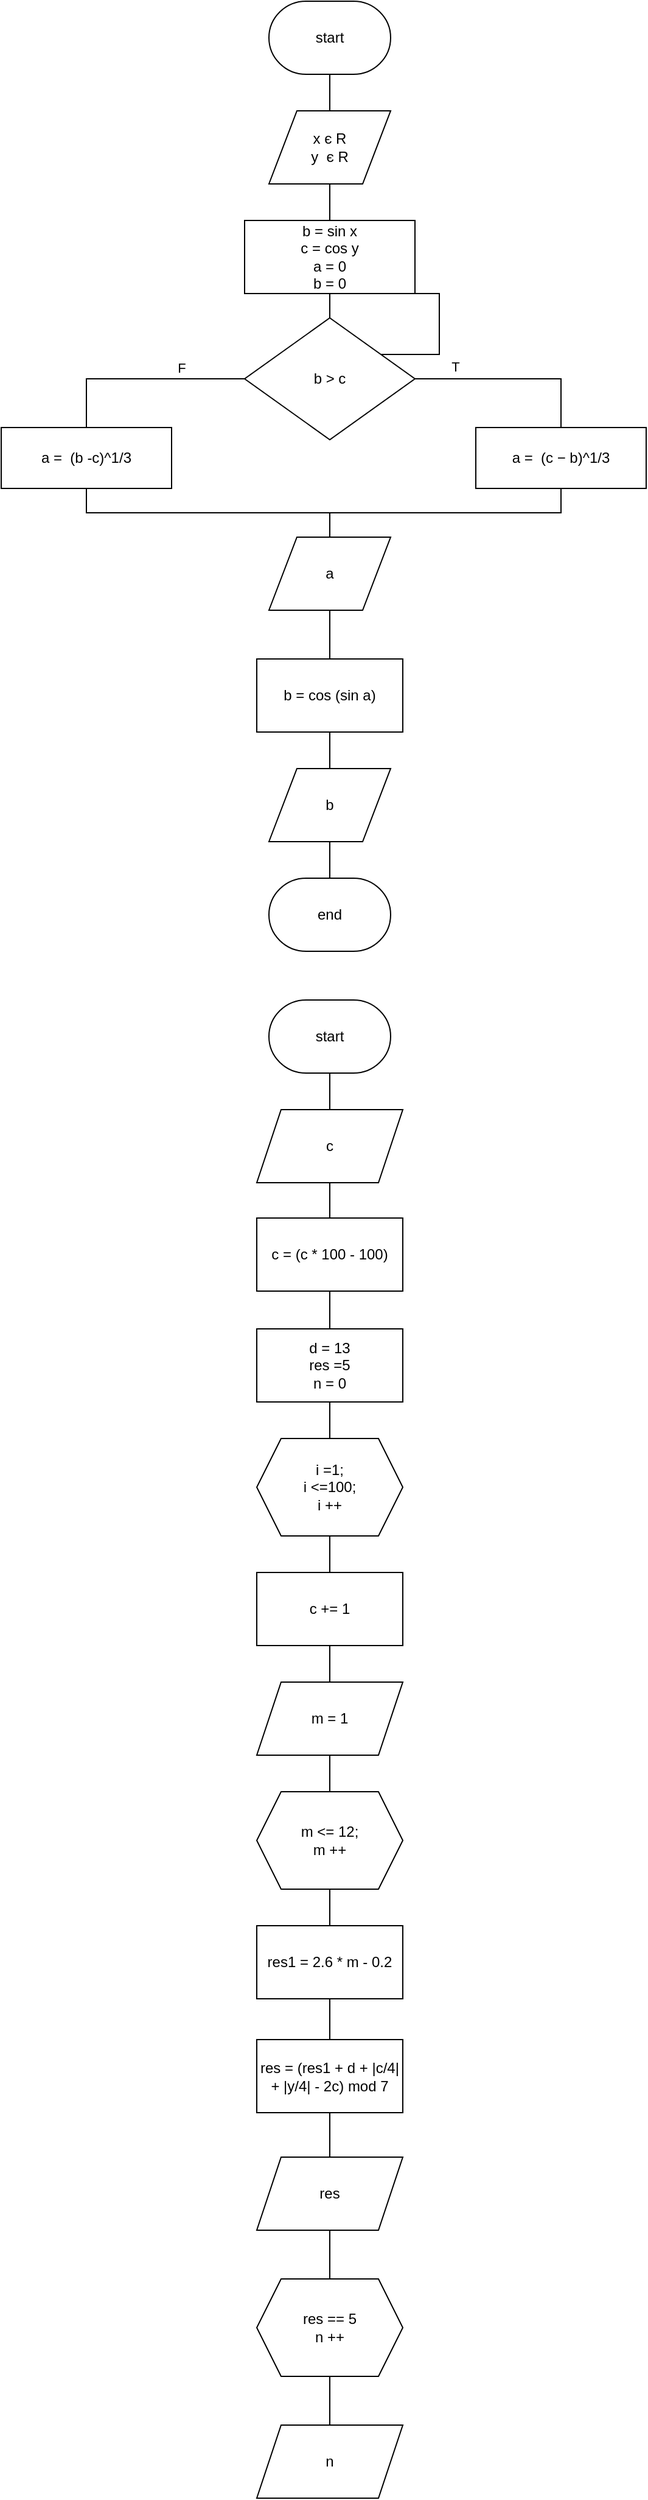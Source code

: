 <mxfile version="15.4.0" type="device"><diagram id="I0W2Qohkzi6I3-Mrmhtm" name="Страница 1"><mxGraphModel dx="1038" dy="616" grid="1" gridSize="10" guides="1" tooltips="1" connect="1" arrows="1" fold="1" page="1" pageScale="1" pageWidth="827" pageHeight="1169" math="0" shadow="0"><root><mxCell id="0"/><mxCell id="1" parent="0"/><mxCell id="5fQHci8d8ycx4KfslRKE-3" value="" style="edgeStyle=none;curved=1;sketch=0;orthogonalLoop=1;jettySize=auto;html=1;endArrow=none;endFill=0;startSize=14;endSize=14;sourcePerimeterSpacing=8;targetPerimeterSpacing=8;exitX=0.5;exitY=1;exitDx=0;exitDy=0;exitPerimeter=0;entryX=0.5;entryY=0;entryDx=0;entryDy=0;labelBackgroundColor=#DAD2D8;fontColor=#143642;" parent="1" source="5fQHci8d8ycx4KfslRKE-4" edge="1"><mxGeometry relative="1" as="geometry"><mxPoint x="390" y="110" as="targetPoint"/></mxGeometry></mxCell><mxCell id="5fQHci8d8ycx4KfslRKE-4" value="start" style="strokeWidth=1;html=1;shape=mxgraph.flowchart.terminator;whiteSpace=wrap;hachureGap=4;pointerEvents=0;sketch=0;" parent="1" vertex="1"><mxGeometry x="340" y="20" width="100" height="60" as="geometry"/></mxCell><mxCell id="5fQHci8d8ycx4KfslRKE-6" style="edgeStyle=none;curved=1;sketch=0;orthogonalLoop=1;jettySize=auto;html=1;exitX=0.5;exitY=0;exitDx=0;exitDy=0;entryX=0.5;entryY=1;entryDx=0;entryDy=0;endArrow=none;endFill=0;startSize=14;endSize=14;sourcePerimeterSpacing=8;targetPerimeterSpacing=8;labelBackgroundColor=#DAD2D8;fontColor=#143642;" parent="1" source="5fQHci8d8ycx4KfslRKE-7" edge="1"><mxGeometry relative="1" as="geometry"><mxPoint x="390" y="170" as="targetPoint"/></mxGeometry></mxCell><mxCell id="5fQHci8d8ycx4KfslRKE-12" style="edgeStyle=orthogonalEdgeStyle;rounded=0;orthogonalLoop=1;jettySize=auto;html=1;exitX=0.5;exitY=1;exitDx=0;exitDy=0;entryX=0.5;entryY=0;entryDx=0;entryDy=0;endArrow=none;endFill=0;" parent="1" source="5fQHci8d8ycx4KfslRKE-7" edge="1"><mxGeometry relative="1" as="geometry"><mxPoint x="390" y="280" as="targetPoint"/></mxGeometry></mxCell><mxCell id="5fQHci8d8ycx4KfslRKE-7" value="b = sin x&lt;br&gt;c = cos y&lt;br&gt;a = 0&lt;br&gt;b = 0" style="whiteSpace=wrap;html=1;sketch=0;hachureGap=4;pointerEvents=0;" parent="1" vertex="1"><mxGeometry x="320" y="200" width="140" height="60" as="geometry"/></mxCell><mxCell id="5fQHci8d8ycx4KfslRKE-18" style="edgeStyle=orthogonalEdgeStyle;rounded=0;orthogonalLoop=1;jettySize=auto;html=1;exitX=0.5;exitY=1;exitDx=0;exitDy=0;entryX=0.5;entryY=0;entryDx=0;entryDy=0;entryPerimeter=0;endArrow=none;endFill=0;" parent="1" target="5fQHci8d8ycx4KfslRKE-13" edge="1"><mxGeometry relative="1" as="geometry"><mxPoint x="390" y="330" as="sourcePoint"/></mxGeometry></mxCell><mxCell id="5fQHci8d8ycx4KfslRKE-16" style="edgeStyle=orthogonalEdgeStyle;rounded=0;orthogonalLoop=1;jettySize=auto;html=1;exitX=1;exitY=0.5;exitDx=0;exitDy=0;exitPerimeter=0;entryX=0.5;entryY=0;entryDx=0;entryDy=0;endArrow=none;endFill=0;" parent="1" source="5fQHci8d8ycx4KfslRKE-13" target="5fQHci8d8ycx4KfslRKE-15" edge="1"><mxGeometry relative="1" as="geometry"/></mxCell><mxCell id="5fQHci8d8ycx4KfslRKE-19" value="T" style="edgeLabel;html=1;align=center;verticalAlign=middle;resizable=0;points=[];" parent="5fQHci8d8ycx4KfslRKE-16" vertex="1" connectable="0"><mxGeometry x="-0.593" y="-3" relative="1" as="geometry"><mxPoint y="-13" as="offset"/></mxGeometry></mxCell><mxCell id="5fQHci8d8ycx4KfslRKE-17" style="edgeStyle=orthogonalEdgeStyle;rounded=0;orthogonalLoop=1;jettySize=auto;html=1;exitX=0;exitY=0.5;exitDx=0;exitDy=0;exitPerimeter=0;entryX=0.5;entryY=0;entryDx=0;entryDy=0;endArrow=none;endFill=0;" parent="1" source="5fQHci8d8ycx4KfslRKE-13" target="5fQHci8d8ycx4KfslRKE-14" edge="1"><mxGeometry relative="1" as="geometry"/></mxCell><mxCell id="5fQHci8d8ycx4KfslRKE-20" value="F" style="edgeLabel;html=1;align=center;verticalAlign=middle;resizable=0;points=[];" parent="5fQHci8d8ycx4KfslRKE-17" vertex="1" connectable="0"><mxGeometry x="-0.384" y="3" relative="1" as="geometry"><mxPoint y="-12" as="offset"/></mxGeometry></mxCell><mxCell id="5fQHci8d8ycx4KfslRKE-13" value="b &amp;gt; c" style="strokeWidth=1;html=1;shape=mxgraph.flowchart.decision;whiteSpace=wrap;" parent="1" vertex="1"><mxGeometry x="320" y="280" width="140" height="100" as="geometry"/></mxCell><mxCell id="5fQHci8d8ycx4KfslRKE-23" style="edgeStyle=orthogonalEdgeStyle;rounded=0;orthogonalLoop=1;jettySize=auto;html=1;exitX=0.5;exitY=1;exitDx=0;exitDy=0;entryX=0.5;entryY=0;entryDx=0;entryDy=0;endArrow=none;endFill=0;" parent="1" source="5fQHci8d8ycx4KfslRKE-14" target="5fQHci8d8ycx4KfslRKE-21" edge="1"><mxGeometry relative="1" as="geometry"/></mxCell><mxCell id="5fQHci8d8ycx4KfslRKE-14" value="a =&amp;nbsp; (b -c)^1/3" style="whiteSpace=wrap;html=1;sketch=0;hachureGap=4;pointerEvents=0;" parent="1" vertex="1"><mxGeometry x="120" y="370" width="140" height="50" as="geometry"/></mxCell><mxCell id="5fQHci8d8ycx4KfslRKE-22" style="edgeStyle=orthogonalEdgeStyle;rounded=0;orthogonalLoop=1;jettySize=auto;html=1;exitX=0.5;exitY=1;exitDx=0;exitDy=0;entryX=0.5;entryY=0;entryDx=0;entryDy=0;endArrow=none;endFill=0;" parent="1" source="5fQHci8d8ycx4KfslRKE-15" target="5fQHci8d8ycx4KfslRKE-21" edge="1"><mxGeometry relative="1" as="geometry"/></mxCell><mxCell id="5fQHci8d8ycx4KfslRKE-15" value="a =&amp;nbsp; (c − b)^1/3" style="whiteSpace=wrap;html=1;sketch=0;hachureGap=4;pointerEvents=0;" parent="1" vertex="1"><mxGeometry x="510" y="370" width="140" height="50" as="geometry"/></mxCell><mxCell id="5fQHci8d8ycx4KfslRKE-21" value="a" style="shape=parallelogram;html=1;strokeWidth=1;perimeter=parallelogramPerimeter;whiteSpace=wrap;arcSize=12;size=0.23;hachureGap=4;pointerEvents=0;sketch=0;" parent="1" vertex="1"><mxGeometry x="340" y="460" width="100" height="60" as="geometry"/></mxCell><mxCell id="5fQHci8d8ycx4KfslRKE-25" style="edgeStyle=orthogonalEdgeStyle;rounded=0;orthogonalLoop=1;jettySize=auto;html=1;entryX=0.5;entryY=1;entryDx=0;entryDy=0;endArrow=none;endFill=0;" parent="1" source="5fQHci8d8ycx4KfslRKE-24" target="5fQHci8d8ycx4KfslRKE-21" edge="1"><mxGeometry relative="1" as="geometry"/></mxCell><mxCell id="5fQHci8d8ycx4KfslRKE-24" value="end" style="strokeWidth=1;html=1;shape=mxgraph.flowchart.terminator;whiteSpace=wrap;hachureGap=4;pointerEvents=0;sketch=0;" parent="1" vertex="1"><mxGeometry x="340" y="740" width="100" height="60" as="geometry"/></mxCell><mxCell id="5fQHci8d8ycx4KfslRKE-26" value="x є R&lt;br&gt;y&amp;nbsp; є R" style="shape=parallelogram;html=1;strokeWidth=1;perimeter=parallelogramPerimeter;whiteSpace=wrap;arcSize=12;size=0.23;hachureGap=4;pointerEvents=0;sketch=0;" parent="1" vertex="1"><mxGeometry x="340" y="110" width="100" height="60" as="geometry"/></mxCell><mxCell id="5fQHci8d8ycx4KfslRKE-27" value="b = cos (sin a)" style="whiteSpace=wrap;html=1;strokeWidth=1;sketch=0;hachureGap=4;" parent="1" vertex="1"><mxGeometry x="330" y="560" width="120" height="60" as="geometry"/></mxCell><mxCell id="5fQHci8d8ycx4KfslRKE-29" value="b" style="shape=parallelogram;html=1;strokeWidth=1;perimeter=parallelogramPerimeter;whiteSpace=wrap;arcSize=12;size=0.23;hachureGap=4;pointerEvents=0;sketch=0;" parent="1" vertex="1"><mxGeometry x="340" y="650" width="100" height="60" as="geometry"/></mxCell><mxCell id="YSflY4gzTXGfEeb1n5VZ-2" style="edgeStyle=orthogonalEdgeStyle;rounded=0;orthogonalLoop=1;jettySize=auto;html=1;exitX=0.5;exitY=1;exitDx=0;exitDy=0;exitPerimeter=0;entryX=0.5;entryY=0;entryDx=0;entryDy=0;endArrow=none;endFill=0;" parent="1" source="yqLVOkpXLVcLXFJ3_yOF-1" edge="1"><mxGeometry relative="1" as="geometry"><mxPoint x="390" y="930" as="targetPoint"/></mxGeometry></mxCell><mxCell id="yqLVOkpXLVcLXFJ3_yOF-1" value="start" style="strokeWidth=1;html=1;shape=mxgraph.flowchart.terminator;whiteSpace=wrap;hachureGap=4;pointerEvents=0;sketch=0;" parent="1" vertex="1"><mxGeometry x="340" y="840" width="100" height="60" as="geometry"/></mxCell><mxCell id="yqLVOkpXLVcLXFJ3_yOF-9" style="edgeStyle=orthogonalEdgeStyle;rounded=0;orthogonalLoop=1;jettySize=auto;html=1;exitX=0.5;exitY=1;exitDx=0;exitDy=0;entryX=0.5;entryY=0;entryDx=0;entryDy=0;endArrow=none;endFill=0;" parent="1" target="yqLVOkpXLVcLXFJ3_yOF-5" edge="1"><mxGeometry relative="1" as="geometry"><mxPoint x="390" y="990" as="sourcePoint"/></mxGeometry></mxCell><mxCell id="yqLVOkpXLVcLXFJ3_yOF-10" style="edgeStyle=orthogonalEdgeStyle;rounded=0;orthogonalLoop=1;jettySize=auto;html=1;exitX=0.5;exitY=1;exitDx=0;exitDy=0;entryX=0.5;entryY=0;entryDx=0;entryDy=0;endArrow=none;endFill=0;" parent="1" source="yqLVOkpXLVcLXFJ3_yOF-5" target="yqLVOkpXLVcLXFJ3_yOF-6" edge="1"><mxGeometry relative="1" as="geometry"/></mxCell><mxCell id="yqLVOkpXLVcLXFJ3_yOF-5" value="c = (c * 100 - 100)" style="rounded=0;whiteSpace=wrap;html=1;" parent="1" vertex="1"><mxGeometry x="330" y="1019" width="120" height="60" as="geometry"/></mxCell><mxCell id="yqLVOkpXLVcLXFJ3_yOF-12" style="edgeStyle=orthogonalEdgeStyle;rounded=0;orthogonalLoop=1;jettySize=auto;html=1;exitX=0.5;exitY=1;exitDx=0;exitDy=0;entryX=0.5;entryY=0;entryDx=0;entryDy=0;endArrow=none;endFill=0;" parent="1" source="yqLVOkpXLVcLXFJ3_yOF-6" target="yqLVOkpXLVcLXFJ3_yOF-11" edge="1"><mxGeometry relative="1" as="geometry"/></mxCell><mxCell id="yqLVOkpXLVcLXFJ3_yOF-6" value="d = 13&lt;br&gt;res =5&lt;br&gt;n = 0" style="rounded=0;whiteSpace=wrap;html=1;" parent="1" vertex="1"><mxGeometry x="330" y="1110" width="120" height="60" as="geometry"/></mxCell><mxCell id="HnyaCl3qudScNtJDeFba-6" style="edgeStyle=orthogonalEdgeStyle;rounded=0;orthogonalLoop=1;jettySize=auto;html=1;exitX=0.5;exitY=1;exitDx=0;exitDy=0;entryX=0.5;entryY=0;entryDx=0;entryDy=0;endArrow=none;endFill=0;" edge="1" parent="1" source="yqLVOkpXLVcLXFJ3_yOF-11" target="HnyaCl3qudScNtJDeFba-1"><mxGeometry relative="1" as="geometry"/></mxCell><mxCell id="yqLVOkpXLVcLXFJ3_yOF-11" value="i =1;&lt;br&gt;i &amp;lt;=100;&lt;br&gt;i ++" style="shape=hexagon;perimeter=hexagonPerimeter2;whiteSpace=wrap;html=1;fixedSize=1;" parent="1" vertex="1"><mxGeometry x="330" y="1200" width="120" height="80" as="geometry"/></mxCell><mxCell id="HnyaCl3qudScNtJDeFba-7" style="edgeStyle=orthogonalEdgeStyle;rounded=0;orthogonalLoop=1;jettySize=auto;html=1;exitX=0.5;exitY=1;exitDx=0;exitDy=0;entryX=0.5;entryY=0;entryDx=0;entryDy=0;endArrow=none;endFill=0;" edge="1" parent="1" source="HnyaCl3qudScNtJDeFba-1" target="HnyaCl3qudScNtJDeFba-2"><mxGeometry relative="1" as="geometry"/></mxCell><mxCell id="HnyaCl3qudScNtJDeFba-1" value="с += 1" style="rounded=0;whiteSpace=wrap;html=1;" vertex="1" parent="1"><mxGeometry x="330" y="1310" width="120" height="60" as="geometry"/></mxCell><mxCell id="HnyaCl3qudScNtJDeFba-8" style="edgeStyle=orthogonalEdgeStyle;rounded=0;orthogonalLoop=1;jettySize=auto;html=1;exitX=0.5;exitY=1;exitDx=0;exitDy=0;entryX=0.5;entryY=0;entryDx=0;entryDy=0;endArrow=none;endFill=0;" edge="1" parent="1" source="HnyaCl3qudScNtJDeFba-2" target="HnyaCl3qudScNtJDeFba-3"><mxGeometry relative="1" as="geometry"/></mxCell><mxCell id="HnyaCl3qudScNtJDeFba-2" value="m = 1" style="shape=parallelogram;perimeter=parallelogramPerimeter;whiteSpace=wrap;html=1;fixedSize=1;" vertex="1" parent="1"><mxGeometry x="330" y="1400" width="120" height="60" as="geometry"/></mxCell><mxCell id="HnyaCl3qudScNtJDeFba-9" style="edgeStyle=orthogonalEdgeStyle;rounded=0;orthogonalLoop=1;jettySize=auto;html=1;exitX=0.5;exitY=1;exitDx=0;exitDy=0;entryX=0.5;entryY=0;entryDx=0;entryDy=0;endArrow=none;endFill=0;" edge="1" parent="1" source="HnyaCl3qudScNtJDeFba-3" target="HnyaCl3qudScNtJDeFba-4"><mxGeometry relative="1" as="geometry"/></mxCell><mxCell id="HnyaCl3qudScNtJDeFba-3" value="m &amp;lt;= 12;&lt;br&gt;m ++" style="shape=hexagon;perimeter=hexagonPerimeter2;whiteSpace=wrap;html=1;fixedSize=1;" vertex="1" parent="1"><mxGeometry x="330" y="1490" width="120" height="80" as="geometry"/></mxCell><mxCell id="HnyaCl3qudScNtJDeFba-10" style="edgeStyle=orthogonalEdgeStyle;rounded=0;orthogonalLoop=1;jettySize=auto;html=1;exitX=0.5;exitY=1;exitDx=0;exitDy=0;entryX=0.5;entryY=0;entryDx=0;entryDy=0;endArrow=none;endFill=0;" edge="1" parent="1" source="HnyaCl3qudScNtJDeFba-4" target="HnyaCl3qudScNtJDeFba-5"><mxGeometry relative="1" as="geometry"/></mxCell><mxCell id="HnyaCl3qudScNtJDeFba-4" value="res1 = 2.6 * m - 0.2" style="rounded=0;whiteSpace=wrap;html=1;" vertex="1" parent="1"><mxGeometry x="330" y="1600" width="120" height="60" as="geometry"/></mxCell><mxCell id="HnyaCl3qudScNtJDeFba-12" style="edgeStyle=orthogonalEdgeStyle;rounded=0;orthogonalLoop=1;jettySize=auto;html=1;exitX=0.5;exitY=1;exitDx=0;exitDy=0;entryX=0.5;entryY=0;entryDx=0;entryDy=0;endArrow=none;endFill=0;" edge="1" parent="1" source="HnyaCl3qudScNtJDeFba-5" target="HnyaCl3qudScNtJDeFba-11"><mxGeometry relative="1" as="geometry"/></mxCell><mxCell id="HnyaCl3qudScNtJDeFba-5" value="res = (res1 + d + |c/4| + |y/4| - 2c) mod 7" style="rounded=0;whiteSpace=wrap;html=1;" vertex="1" parent="1"><mxGeometry x="330" y="1693.5" width="120" height="60" as="geometry"/></mxCell><mxCell id="HnyaCl3qudScNtJDeFba-18" style="edgeStyle=orthogonalEdgeStyle;rounded=0;orthogonalLoop=1;jettySize=auto;html=1;exitX=0.5;exitY=1;exitDx=0;exitDy=0;entryX=0.5;entryY=0;entryDx=0;entryDy=0;endArrow=none;endFill=0;" edge="1" parent="1" source="HnyaCl3qudScNtJDeFba-11" target="HnyaCl3qudScNtJDeFba-16"><mxGeometry relative="1" as="geometry"/></mxCell><mxCell id="HnyaCl3qudScNtJDeFba-11" value="res" style="shape=parallelogram;perimeter=parallelogramPerimeter;whiteSpace=wrap;html=1;fixedSize=1;" vertex="1" parent="1"><mxGeometry x="330" y="1790" width="120" height="60" as="geometry"/></mxCell><mxCell id="HnyaCl3qudScNtJDeFba-13" value="c" style="shape=parallelogram;perimeter=parallelogramPerimeter;whiteSpace=wrap;html=1;fixedSize=1;" vertex="1" parent="1"><mxGeometry x="330" y="930" width="120" height="60" as="geometry"/></mxCell><mxCell id="HnyaCl3qudScNtJDeFba-20" style="edgeStyle=orthogonalEdgeStyle;rounded=0;orthogonalLoop=1;jettySize=auto;html=1;exitX=0.5;exitY=1;exitDx=0;exitDy=0;entryX=0.5;entryY=0;entryDx=0;entryDy=0;endArrow=none;endFill=0;" edge="1" parent="1" source="HnyaCl3qudScNtJDeFba-16" target="HnyaCl3qudScNtJDeFba-19"><mxGeometry relative="1" as="geometry"/></mxCell><mxCell id="HnyaCl3qudScNtJDeFba-16" value="&lt;span&gt;res == 5&lt;br&gt;n ++&lt;br&gt;&lt;/span&gt;" style="shape=hexagon;perimeter=hexagonPerimeter2;whiteSpace=wrap;html=1;fixedSize=1;" vertex="1" parent="1"><mxGeometry x="330" y="1890" width="120" height="80" as="geometry"/></mxCell><mxCell id="HnyaCl3qudScNtJDeFba-19" value="n" style="shape=parallelogram;perimeter=parallelogramPerimeter;whiteSpace=wrap;html=1;fixedSize=1;" vertex="1" parent="1"><mxGeometry x="330" y="2010" width="120" height="60" as="geometry"/></mxCell></root></mxGraphModel></diagram></mxfile>